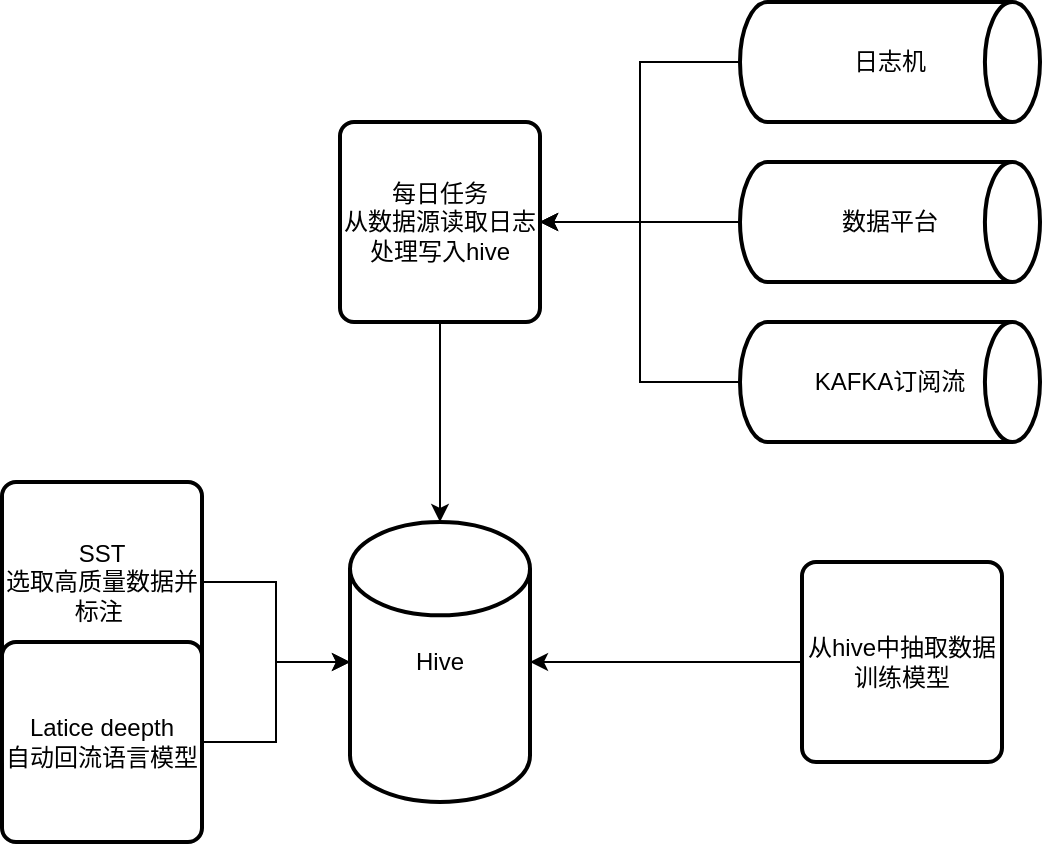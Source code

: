 <mxfile version="14.2.9" type="github">
  <diagram id="fCY9BckHUu5SdC22-O3J" name="Page-1">
    <mxGraphModel dx="830" dy="819" grid="1" gridSize="10" guides="1" tooltips="1" connect="1" arrows="1" fold="1" page="1" pageScale="1" pageWidth="827" pageHeight="1169" math="0" shadow="0">
      <root>
        <mxCell id="0" />
        <mxCell id="1" parent="0" />
        <mxCell id="1a-gpr6VeMfHqMLkpVjK-2" value="Hive" style="strokeWidth=2;html=1;shape=mxgraph.flowchart.database;whiteSpace=wrap;" parent="1" vertex="1">
          <mxGeometry x="244" y="440" width="90" height="140" as="geometry" />
        </mxCell>
        <mxCell id="5Uwb7l14p1u4DFGXMx0G-10" value="" style="edgeStyle=orthogonalEdgeStyle;rounded=0;orthogonalLoop=1;jettySize=auto;html=1;" edge="1" parent="1" source="1a-gpr6VeMfHqMLkpVjK-3" target="5Uwb7l14p1u4DFGXMx0G-1">
          <mxGeometry relative="1" as="geometry" />
        </mxCell>
        <mxCell id="1a-gpr6VeMfHqMLkpVjK-3" value="数据平台" style="strokeWidth=2;html=1;shape=mxgraph.flowchart.direct_data;whiteSpace=wrap;" parent="1" vertex="1">
          <mxGeometry x="439" y="260" width="150" height="60" as="geometry" />
        </mxCell>
        <mxCell id="1a-gpr6VeMfHqMLkpVjK-11" value="" style="edgeStyle=orthogonalEdgeStyle;rounded=0;orthogonalLoop=1;jettySize=auto;html=1;" parent="1" source="1a-gpr6VeMfHqMLkpVjK-10" target="1a-gpr6VeMfHqMLkpVjK-2" edge="1">
          <mxGeometry relative="1" as="geometry" />
        </mxCell>
        <mxCell id="1a-gpr6VeMfHqMLkpVjK-10" value="&lt;div&gt;SST&lt;/div&gt;&lt;div&gt;选取高质量数据并标注&amp;nbsp;&lt;/div&gt;" style="rounded=1;whiteSpace=wrap;html=1;absoluteArcSize=1;arcSize=14;strokeWidth=2;align=center;" parent="1" vertex="1">
          <mxGeometry x="70" y="420" width="100" height="100" as="geometry" />
        </mxCell>
        <mxCell id="1a-gpr6VeMfHqMLkpVjK-13" value="" style="edgeStyle=orthogonalEdgeStyle;rounded=0;orthogonalLoop=1;jettySize=auto;html=1;" parent="1" source="1a-gpr6VeMfHqMLkpVjK-12" target="1a-gpr6VeMfHqMLkpVjK-2" edge="1">
          <mxGeometry relative="1" as="geometry" />
        </mxCell>
        <mxCell id="1a-gpr6VeMfHqMLkpVjK-12" value="从hive中抽取数据训练模型" style="rounded=1;whiteSpace=wrap;html=1;absoluteArcSize=1;arcSize=14;strokeWidth=2;" parent="1" vertex="1">
          <mxGeometry x="470" y="460" width="100" height="100" as="geometry" />
        </mxCell>
        <mxCell id="5Uwb7l14p1u4DFGXMx0G-9" style="edgeStyle=orthogonalEdgeStyle;rounded=0;orthogonalLoop=1;jettySize=auto;html=1;exitX=0.5;exitY=1;exitDx=0;exitDy=0;entryX=0.5;entryY=0;entryDx=0;entryDy=0;entryPerimeter=0;" edge="1" parent="1" source="5Uwb7l14p1u4DFGXMx0G-1" target="1a-gpr6VeMfHqMLkpVjK-2">
          <mxGeometry relative="1" as="geometry" />
        </mxCell>
        <mxCell id="5Uwb7l14p1u4DFGXMx0G-1" value="每日任务&lt;br&gt;从数据源读取日志处理写入hive" style="rounded=1;whiteSpace=wrap;html=1;absoluteArcSize=1;arcSize=14;strokeWidth=2;" vertex="1" parent="1">
          <mxGeometry x="239" y="240" width="100" height="100" as="geometry" />
        </mxCell>
        <mxCell id="5Uwb7l14p1u4DFGXMx0G-12" style="edgeStyle=orthogonalEdgeStyle;rounded=0;orthogonalLoop=1;jettySize=auto;html=1;entryX=1;entryY=0.5;entryDx=0;entryDy=0;" edge="1" parent="1" source="5Uwb7l14p1u4DFGXMx0G-3" target="5Uwb7l14p1u4DFGXMx0G-1">
          <mxGeometry relative="1" as="geometry" />
        </mxCell>
        <mxCell id="5Uwb7l14p1u4DFGXMx0G-3" value="KAFKA订阅流" style="strokeWidth=2;html=1;shape=mxgraph.flowchart.direct_data;whiteSpace=wrap;" vertex="1" parent="1">
          <mxGeometry x="439" y="340" width="150" height="60" as="geometry" />
        </mxCell>
        <mxCell id="5Uwb7l14p1u4DFGXMx0G-11" style="edgeStyle=orthogonalEdgeStyle;rounded=0;orthogonalLoop=1;jettySize=auto;html=1;entryX=1;entryY=0.5;entryDx=0;entryDy=0;" edge="1" parent="1" source="5Uwb7l14p1u4DFGXMx0G-4" target="5Uwb7l14p1u4DFGXMx0G-1">
          <mxGeometry relative="1" as="geometry" />
        </mxCell>
        <mxCell id="5Uwb7l14p1u4DFGXMx0G-4" value="日志机" style="strokeWidth=2;html=1;shape=mxgraph.flowchart.direct_data;whiteSpace=wrap;" vertex="1" parent="1">
          <mxGeometry x="439" y="180" width="150" height="60" as="geometry" />
        </mxCell>
        <mxCell id="5Uwb7l14p1u4DFGXMx0G-7" style="edgeStyle=orthogonalEdgeStyle;rounded=0;orthogonalLoop=1;jettySize=auto;html=1;exitX=1;exitY=0.5;exitDx=0;exitDy=0;entryX=0;entryY=0.5;entryDx=0;entryDy=0;entryPerimeter=0;" edge="1" parent="1" source="5Uwb7l14p1u4DFGXMx0G-5" target="1a-gpr6VeMfHqMLkpVjK-2">
          <mxGeometry relative="1" as="geometry" />
        </mxCell>
        <mxCell id="5Uwb7l14p1u4DFGXMx0G-5" value="Latice deepth&lt;br&gt;自动回流语言模型" style="rounded=1;whiteSpace=wrap;html=1;absoluteArcSize=1;arcSize=14;strokeWidth=2;" vertex="1" parent="1">
          <mxGeometry x="70" y="500" width="100" height="100" as="geometry" />
        </mxCell>
      </root>
    </mxGraphModel>
  </diagram>
</mxfile>
